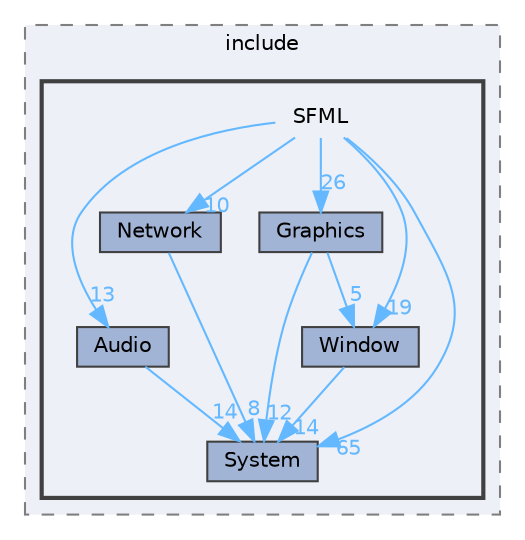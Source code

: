 digraph "C:/Users/a.fornero/Documents/Projet C++/Cmake/out/build/x86-debug/vcpkg_installed/x86-windows/include/SFML"
{
 // LATEX_PDF_SIZE
  bgcolor="transparent";
  edge [fontname=Helvetica,fontsize=10,labelfontname=Helvetica,labelfontsize=10];
  node [fontname=Helvetica,fontsize=10,shape=box,height=0.2,width=0.4];
  compound=true
  subgraph clusterdir_254a5ddf6f55027549ccc67357c512f2 {
    graph [ bgcolor="#edf0f7", pencolor="grey50", label="include", fontname=Helvetica,fontsize=10 style="filled,dashed", URL="dir_254a5ddf6f55027549ccc67357c512f2.html",tooltip=""]
  subgraph clusterdir_ced190391f9554d2e6b7c2abafa2d3c4 {
    graph [ bgcolor="#edf0f7", pencolor="grey25", label="", fontname=Helvetica,fontsize=10 style="filled,bold", URL="dir_ced190391f9554d2e6b7c2abafa2d3c4.html",tooltip=""]
    dir_ced190391f9554d2e6b7c2abafa2d3c4 [shape=plaintext, label="SFML"];
  dir_c73c8b27616ba0acf8f029db89494e72 [label="Audio", fillcolor="#a2b4d6", color="grey25", style="filled", URL="dir_c73c8b27616ba0acf8f029db89494e72.html",tooltip=""];
  dir_4e532ee411755d944f3fbd2ac9294b22 [label="Graphics", fillcolor="#a2b4d6", color="grey25", style="filled", URL="dir_4e532ee411755d944f3fbd2ac9294b22.html",tooltip=""];
  dir_4e8311087b751bf00fbcd0f337709172 [label="Network", fillcolor="#a2b4d6", color="grey25", style="filled", URL="dir_4e8311087b751bf00fbcd0f337709172.html",tooltip=""];
  dir_ba7073739252ae9674107cd7977c6f70 [label="System", fillcolor="#a2b4d6", color="grey25", style="filled", URL="dir_ba7073739252ae9674107cd7977c6f70.html",tooltip=""];
  dir_feaf7c0e9332a059036f4c4eb5fea24f [label="Window", fillcolor="#a2b4d6", color="grey25", style="filled", URL="dir_feaf7c0e9332a059036f4c4eb5fea24f.html",tooltip=""];
  }
  }
  dir_ced190391f9554d2e6b7c2abafa2d3c4->dir_4e532ee411755d944f3fbd2ac9294b22 [headlabel="26", labeldistance=1.5 headhref="dir_000006_000002.html" href="dir_000006_000002.html" color="steelblue1" fontcolor="steelblue1"];
  dir_ced190391f9554d2e6b7c2abafa2d3c4->dir_4e8311087b751bf00fbcd0f337709172 [headlabel="10", labeldistance=1.5 headhref="dir_000006_000004.html" href="dir_000006_000004.html" color="steelblue1" fontcolor="steelblue1"];
  dir_ced190391f9554d2e6b7c2abafa2d3c4->dir_ba7073739252ae9674107cd7977c6f70 [headlabel="65", labeldistance=1.5 headhref="dir_000006_000007.html" href="dir_000006_000007.html" color="steelblue1" fontcolor="steelblue1"];
  dir_ced190391f9554d2e6b7c2abafa2d3c4->dir_c73c8b27616ba0acf8f029db89494e72 [headlabel="13", labeldistance=1.5 headhref="dir_000006_000000.html" href="dir_000006_000000.html" color="steelblue1" fontcolor="steelblue1"];
  dir_ced190391f9554d2e6b7c2abafa2d3c4->dir_feaf7c0e9332a059036f4c4eb5fea24f [headlabel="19", labeldistance=1.5 headhref="dir_000006_000009.html" href="dir_000006_000009.html" color="steelblue1" fontcolor="steelblue1"];
  dir_c73c8b27616ba0acf8f029db89494e72->dir_ba7073739252ae9674107cd7977c6f70 [headlabel="14", labeldistance=1.5 headhref="dir_000000_000007.html" href="dir_000000_000007.html" color="steelblue1" fontcolor="steelblue1"];
  dir_4e532ee411755d944f3fbd2ac9294b22->dir_ba7073739252ae9674107cd7977c6f70 [headlabel="12", labeldistance=1.5 headhref="dir_000002_000007.html" href="dir_000002_000007.html" color="steelblue1" fontcolor="steelblue1"];
  dir_4e532ee411755d944f3fbd2ac9294b22->dir_feaf7c0e9332a059036f4c4eb5fea24f [headlabel="5", labeldistance=1.5 headhref="dir_000002_000009.html" href="dir_000002_000009.html" color="steelblue1" fontcolor="steelblue1"];
  dir_4e8311087b751bf00fbcd0f337709172->dir_ba7073739252ae9674107cd7977c6f70 [headlabel="8", labeldistance=1.5 headhref="dir_000004_000007.html" href="dir_000004_000007.html" color="steelblue1" fontcolor="steelblue1"];
  dir_feaf7c0e9332a059036f4c4eb5fea24f->dir_ba7073739252ae9674107cd7977c6f70 [headlabel="14", labeldistance=1.5 headhref="dir_000009_000007.html" href="dir_000009_000007.html" color="steelblue1" fontcolor="steelblue1"];
}
